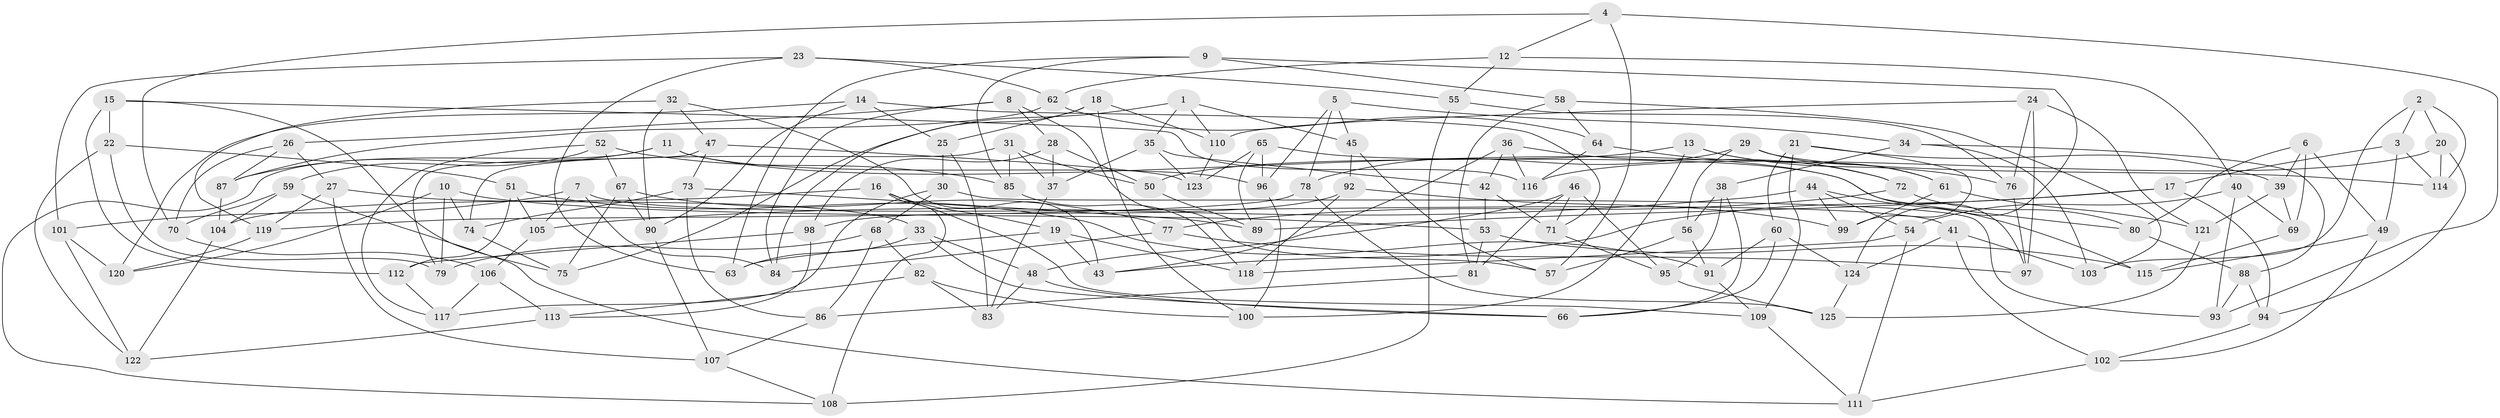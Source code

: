 // Generated by graph-tools (version 1.1) at 2025/02/03/09/25 03:02:53]
// undirected, 125 vertices, 250 edges
graph export_dot {
graph [start="1"]
  node [color=gray90,style=filled];
  1;
  2;
  3;
  4;
  5;
  6;
  7;
  8;
  9;
  10;
  11;
  12;
  13;
  14;
  15;
  16;
  17;
  18;
  19;
  20;
  21;
  22;
  23;
  24;
  25;
  26;
  27;
  28;
  29;
  30;
  31;
  32;
  33;
  34;
  35;
  36;
  37;
  38;
  39;
  40;
  41;
  42;
  43;
  44;
  45;
  46;
  47;
  48;
  49;
  50;
  51;
  52;
  53;
  54;
  55;
  56;
  57;
  58;
  59;
  60;
  61;
  62;
  63;
  64;
  65;
  66;
  67;
  68;
  69;
  70;
  71;
  72;
  73;
  74;
  75;
  76;
  77;
  78;
  79;
  80;
  81;
  82;
  83;
  84;
  85;
  86;
  87;
  88;
  89;
  90;
  91;
  92;
  93;
  94;
  95;
  96;
  97;
  98;
  99;
  100;
  101;
  102;
  103;
  104;
  105;
  106;
  107;
  108;
  109;
  110;
  111;
  112;
  113;
  114;
  115;
  116;
  117;
  118;
  119;
  120;
  121;
  122;
  123;
  124;
  125;
  1 -- 110;
  1 -- 75;
  1 -- 35;
  1 -- 45;
  2 -- 20;
  2 -- 3;
  2 -- 103;
  2 -- 114;
  3 -- 17;
  3 -- 114;
  3 -- 49;
  4 -- 57;
  4 -- 93;
  4 -- 12;
  4 -- 70;
  5 -- 96;
  5 -- 34;
  5 -- 45;
  5 -- 78;
  6 -- 80;
  6 -- 39;
  6 -- 69;
  6 -- 49;
  7 -- 84;
  7 -- 105;
  7 -- 101;
  7 -- 41;
  8 -- 57;
  8 -- 84;
  8 -- 28;
  8 -- 26;
  9 -- 124;
  9 -- 85;
  9 -- 63;
  9 -- 58;
  10 -- 53;
  10 -- 120;
  10 -- 79;
  10 -- 74;
  11 -- 108;
  11 -- 96;
  11 -- 80;
  11 -- 87;
  12 -- 62;
  12 -- 40;
  12 -- 55;
  13 -- 100;
  13 -- 76;
  13 -- 50;
  13 -- 61;
  14 -- 71;
  14 -- 25;
  14 -- 90;
  14 -- 120;
  15 -- 112;
  15 -- 75;
  15 -- 116;
  15 -- 22;
  16 -- 19;
  16 -- 109;
  16 -- 108;
  16 -- 104;
  17 -- 89;
  17 -- 94;
  17 -- 43;
  18 -- 100;
  18 -- 84;
  18 -- 25;
  18 -- 110;
  19 -- 118;
  19 -- 43;
  19 -- 63;
  20 -- 116;
  20 -- 114;
  20 -- 94;
  21 -- 60;
  21 -- 39;
  21 -- 99;
  21 -- 109;
  22 -- 79;
  22 -- 122;
  22 -- 51;
  23 -- 62;
  23 -- 63;
  23 -- 55;
  23 -- 101;
  24 -- 97;
  24 -- 76;
  24 -- 121;
  24 -- 110;
  25 -- 30;
  25 -- 83;
  26 -- 87;
  26 -- 27;
  26 -- 70;
  27 -- 119;
  27 -- 33;
  27 -- 107;
  28 -- 98;
  28 -- 37;
  28 -- 50;
  29 -- 56;
  29 -- 78;
  29 -- 61;
  29 -- 114;
  30 -- 117;
  30 -- 68;
  30 -- 93;
  31 -- 74;
  31 -- 85;
  31 -- 37;
  31 -- 50;
  32 -- 90;
  32 -- 119;
  32 -- 47;
  32 -- 43;
  33 -- 66;
  33 -- 48;
  33 -- 63;
  34 -- 88;
  34 -- 38;
  34 -- 103;
  35 -- 123;
  35 -- 37;
  35 -- 42;
  36 -- 116;
  36 -- 43;
  36 -- 72;
  36 -- 42;
  37 -- 83;
  38 -- 95;
  38 -- 66;
  38 -- 56;
  39 -- 121;
  39 -- 69;
  40 -- 93;
  40 -- 54;
  40 -- 69;
  41 -- 102;
  41 -- 103;
  41 -- 124;
  42 -- 71;
  42 -- 53;
  44 -- 105;
  44 -- 54;
  44 -- 99;
  44 -- 115;
  45 -- 92;
  45 -- 57;
  46 -- 81;
  46 -- 71;
  46 -- 95;
  46 -- 48;
  47 -- 123;
  47 -- 73;
  47 -- 79;
  48 -- 66;
  48 -- 83;
  49 -- 115;
  49 -- 102;
  50 -- 89;
  51 -- 105;
  51 -- 112;
  51 -- 91;
  52 -- 59;
  52 -- 117;
  52 -- 85;
  52 -- 67;
  53 -- 115;
  53 -- 81;
  54 -- 111;
  54 -- 118;
  55 -- 76;
  55 -- 108;
  56 -- 57;
  56 -- 91;
  58 -- 103;
  58 -- 64;
  58 -- 81;
  59 -- 111;
  59 -- 70;
  59 -- 104;
  60 -- 124;
  60 -- 66;
  60 -- 91;
  61 -- 99;
  61 -- 121;
  62 -- 64;
  62 -- 87;
  64 -- 72;
  64 -- 116;
  65 -- 96;
  65 -- 123;
  65 -- 97;
  65 -- 89;
  67 -- 75;
  67 -- 90;
  67 -- 77;
  68 -- 86;
  68 -- 79;
  68 -- 82;
  69 -- 115;
  70 -- 106;
  71 -- 95;
  72 -- 80;
  72 -- 77;
  73 -- 74;
  73 -- 86;
  73 -- 89;
  74 -- 75;
  76 -- 97;
  77 -- 84;
  77 -- 97;
  78 -- 119;
  78 -- 125;
  80 -- 88;
  81 -- 86;
  82 -- 83;
  82 -- 100;
  82 -- 113;
  85 -- 118;
  86 -- 107;
  87 -- 104;
  88 -- 93;
  88 -- 94;
  90 -- 107;
  91 -- 109;
  92 -- 98;
  92 -- 99;
  92 -- 118;
  94 -- 102;
  95 -- 125;
  96 -- 100;
  98 -- 112;
  98 -- 113;
  101 -- 120;
  101 -- 122;
  102 -- 111;
  104 -- 122;
  105 -- 106;
  106 -- 117;
  106 -- 113;
  107 -- 108;
  109 -- 111;
  110 -- 123;
  112 -- 117;
  113 -- 122;
  119 -- 120;
  121 -- 125;
  124 -- 125;
}
